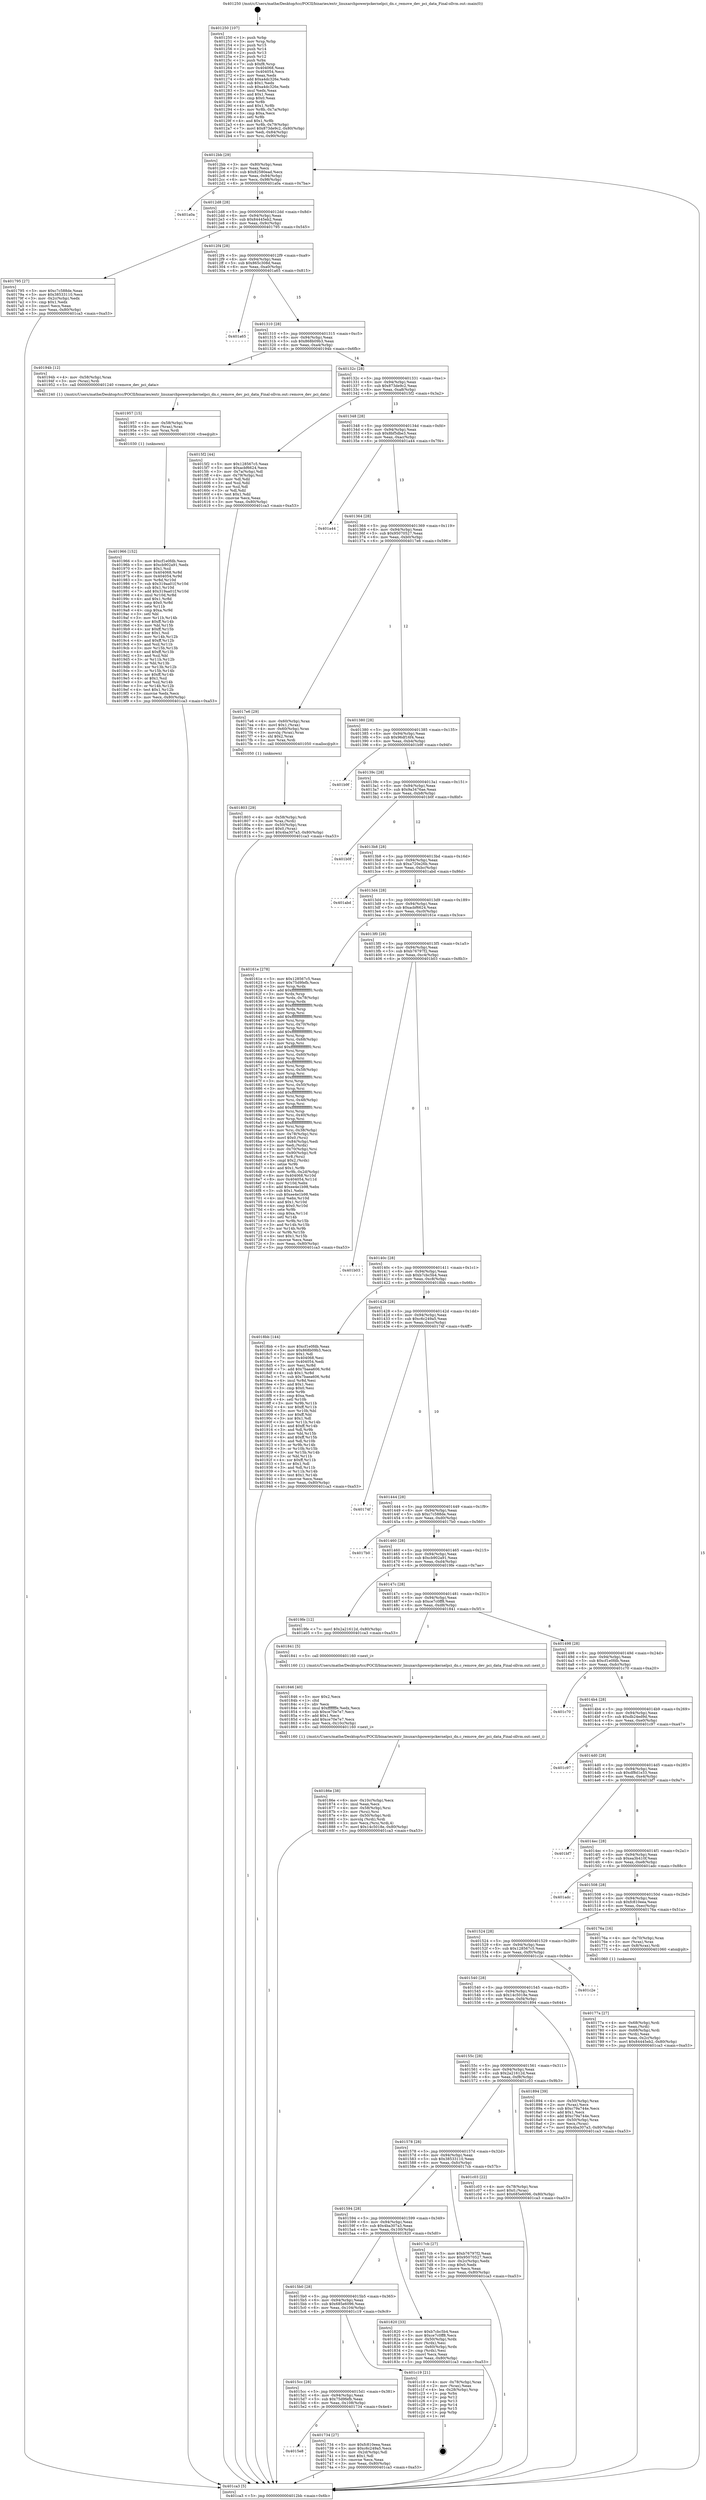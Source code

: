 digraph "0x401250" {
  label = "0x401250 (/mnt/c/Users/mathe/Desktop/tcc/POCII/binaries/extr_linuxarchpowerpckernelpci_dn.c_remove_dev_pci_data_Final-ollvm.out::main(0))"
  labelloc = "t"
  node[shape=record]

  Entry [label="",width=0.3,height=0.3,shape=circle,fillcolor=black,style=filled]
  "0x4012bb" [label="{
     0x4012bb [29]\l
     | [instrs]\l
     &nbsp;&nbsp;0x4012bb \<+3\>: mov -0x80(%rbp),%eax\l
     &nbsp;&nbsp;0x4012be \<+2\>: mov %eax,%ecx\l
     &nbsp;&nbsp;0x4012c0 \<+6\>: sub $0x82580ead,%ecx\l
     &nbsp;&nbsp;0x4012c6 \<+6\>: mov %eax,-0x94(%rbp)\l
     &nbsp;&nbsp;0x4012cc \<+6\>: mov %ecx,-0x98(%rbp)\l
     &nbsp;&nbsp;0x4012d2 \<+6\>: je 0000000000401a0a \<main+0x7ba\>\l
  }"]
  "0x401a0a" [label="{
     0x401a0a\l
  }", style=dashed]
  "0x4012d8" [label="{
     0x4012d8 [28]\l
     | [instrs]\l
     &nbsp;&nbsp;0x4012d8 \<+5\>: jmp 00000000004012dd \<main+0x8d\>\l
     &nbsp;&nbsp;0x4012dd \<+6\>: mov -0x94(%rbp),%eax\l
     &nbsp;&nbsp;0x4012e3 \<+5\>: sub $0x84445eb2,%eax\l
     &nbsp;&nbsp;0x4012e8 \<+6\>: mov %eax,-0x9c(%rbp)\l
     &nbsp;&nbsp;0x4012ee \<+6\>: je 0000000000401795 \<main+0x545\>\l
  }"]
  Exit [label="",width=0.3,height=0.3,shape=circle,fillcolor=black,style=filled,peripheries=2]
  "0x401795" [label="{
     0x401795 [27]\l
     | [instrs]\l
     &nbsp;&nbsp;0x401795 \<+5\>: mov $0xc7c588de,%eax\l
     &nbsp;&nbsp;0x40179a \<+5\>: mov $0x38533110,%ecx\l
     &nbsp;&nbsp;0x40179f \<+3\>: mov -0x2c(%rbp),%edx\l
     &nbsp;&nbsp;0x4017a2 \<+3\>: cmp $0x1,%edx\l
     &nbsp;&nbsp;0x4017a5 \<+3\>: cmovl %ecx,%eax\l
     &nbsp;&nbsp;0x4017a8 \<+3\>: mov %eax,-0x80(%rbp)\l
     &nbsp;&nbsp;0x4017ab \<+5\>: jmp 0000000000401ca3 \<main+0xa53\>\l
  }"]
  "0x4012f4" [label="{
     0x4012f4 [28]\l
     | [instrs]\l
     &nbsp;&nbsp;0x4012f4 \<+5\>: jmp 00000000004012f9 \<main+0xa9\>\l
     &nbsp;&nbsp;0x4012f9 \<+6\>: mov -0x94(%rbp),%eax\l
     &nbsp;&nbsp;0x4012ff \<+5\>: sub $0x865c308d,%eax\l
     &nbsp;&nbsp;0x401304 \<+6\>: mov %eax,-0xa0(%rbp)\l
     &nbsp;&nbsp;0x40130a \<+6\>: je 0000000000401a65 \<main+0x815\>\l
  }"]
  "0x401966" [label="{
     0x401966 [152]\l
     | [instrs]\l
     &nbsp;&nbsp;0x401966 \<+5\>: mov $0xcf1e0fdb,%ecx\l
     &nbsp;&nbsp;0x40196b \<+5\>: mov $0xcb902a91,%edx\l
     &nbsp;&nbsp;0x401970 \<+3\>: mov $0x1,%sil\l
     &nbsp;&nbsp;0x401973 \<+8\>: mov 0x404068,%r8d\l
     &nbsp;&nbsp;0x40197b \<+8\>: mov 0x404054,%r9d\l
     &nbsp;&nbsp;0x401983 \<+3\>: mov %r8d,%r10d\l
     &nbsp;&nbsp;0x401986 \<+7\>: sub $0x319aa01f,%r10d\l
     &nbsp;&nbsp;0x40198d \<+4\>: sub $0x1,%r10d\l
     &nbsp;&nbsp;0x401991 \<+7\>: add $0x319aa01f,%r10d\l
     &nbsp;&nbsp;0x401998 \<+4\>: imul %r10d,%r8d\l
     &nbsp;&nbsp;0x40199c \<+4\>: and $0x1,%r8d\l
     &nbsp;&nbsp;0x4019a0 \<+4\>: cmp $0x0,%r8d\l
     &nbsp;&nbsp;0x4019a4 \<+4\>: sete %r11b\l
     &nbsp;&nbsp;0x4019a8 \<+4\>: cmp $0xa,%r9d\l
     &nbsp;&nbsp;0x4019ac \<+3\>: setl %bl\l
     &nbsp;&nbsp;0x4019af \<+3\>: mov %r11b,%r14b\l
     &nbsp;&nbsp;0x4019b2 \<+4\>: xor $0xff,%r14b\l
     &nbsp;&nbsp;0x4019b6 \<+3\>: mov %bl,%r15b\l
     &nbsp;&nbsp;0x4019b9 \<+4\>: xor $0xff,%r15b\l
     &nbsp;&nbsp;0x4019bd \<+4\>: xor $0x1,%sil\l
     &nbsp;&nbsp;0x4019c1 \<+3\>: mov %r14b,%r12b\l
     &nbsp;&nbsp;0x4019c4 \<+4\>: and $0xff,%r12b\l
     &nbsp;&nbsp;0x4019c8 \<+3\>: and %sil,%r11b\l
     &nbsp;&nbsp;0x4019cb \<+3\>: mov %r15b,%r13b\l
     &nbsp;&nbsp;0x4019ce \<+4\>: and $0xff,%r13b\l
     &nbsp;&nbsp;0x4019d2 \<+3\>: and %sil,%bl\l
     &nbsp;&nbsp;0x4019d5 \<+3\>: or %r11b,%r12b\l
     &nbsp;&nbsp;0x4019d8 \<+3\>: or %bl,%r13b\l
     &nbsp;&nbsp;0x4019db \<+3\>: xor %r13b,%r12b\l
     &nbsp;&nbsp;0x4019de \<+3\>: or %r15b,%r14b\l
     &nbsp;&nbsp;0x4019e1 \<+4\>: xor $0xff,%r14b\l
     &nbsp;&nbsp;0x4019e5 \<+4\>: or $0x1,%sil\l
     &nbsp;&nbsp;0x4019e9 \<+3\>: and %sil,%r14b\l
     &nbsp;&nbsp;0x4019ec \<+3\>: or %r14b,%r12b\l
     &nbsp;&nbsp;0x4019ef \<+4\>: test $0x1,%r12b\l
     &nbsp;&nbsp;0x4019f3 \<+3\>: cmovne %edx,%ecx\l
     &nbsp;&nbsp;0x4019f6 \<+3\>: mov %ecx,-0x80(%rbp)\l
     &nbsp;&nbsp;0x4019f9 \<+5\>: jmp 0000000000401ca3 \<main+0xa53\>\l
  }"]
  "0x401a65" [label="{
     0x401a65\l
  }", style=dashed]
  "0x401310" [label="{
     0x401310 [28]\l
     | [instrs]\l
     &nbsp;&nbsp;0x401310 \<+5\>: jmp 0000000000401315 \<main+0xc5\>\l
     &nbsp;&nbsp;0x401315 \<+6\>: mov -0x94(%rbp),%eax\l
     &nbsp;&nbsp;0x40131b \<+5\>: sub $0x868b09b3,%eax\l
     &nbsp;&nbsp;0x401320 \<+6\>: mov %eax,-0xa4(%rbp)\l
     &nbsp;&nbsp;0x401326 \<+6\>: je 000000000040194b \<main+0x6fb\>\l
  }"]
  "0x401957" [label="{
     0x401957 [15]\l
     | [instrs]\l
     &nbsp;&nbsp;0x401957 \<+4\>: mov -0x58(%rbp),%rax\l
     &nbsp;&nbsp;0x40195b \<+3\>: mov (%rax),%rax\l
     &nbsp;&nbsp;0x40195e \<+3\>: mov %rax,%rdi\l
     &nbsp;&nbsp;0x401961 \<+5\>: call 0000000000401030 \<free@plt\>\l
     | [calls]\l
     &nbsp;&nbsp;0x401030 \{1\} (unknown)\l
  }"]
  "0x40194b" [label="{
     0x40194b [12]\l
     | [instrs]\l
     &nbsp;&nbsp;0x40194b \<+4\>: mov -0x58(%rbp),%rax\l
     &nbsp;&nbsp;0x40194f \<+3\>: mov (%rax),%rdi\l
     &nbsp;&nbsp;0x401952 \<+5\>: call 0000000000401240 \<remove_dev_pci_data\>\l
     | [calls]\l
     &nbsp;&nbsp;0x401240 \{1\} (/mnt/c/Users/mathe/Desktop/tcc/POCII/binaries/extr_linuxarchpowerpckernelpci_dn.c_remove_dev_pci_data_Final-ollvm.out::remove_dev_pci_data)\l
  }"]
  "0x40132c" [label="{
     0x40132c [28]\l
     | [instrs]\l
     &nbsp;&nbsp;0x40132c \<+5\>: jmp 0000000000401331 \<main+0xe1\>\l
     &nbsp;&nbsp;0x401331 \<+6\>: mov -0x94(%rbp),%eax\l
     &nbsp;&nbsp;0x401337 \<+5\>: sub $0x873de9c2,%eax\l
     &nbsp;&nbsp;0x40133c \<+6\>: mov %eax,-0xa8(%rbp)\l
     &nbsp;&nbsp;0x401342 \<+6\>: je 00000000004015f2 \<main+0x3a2\>\l
  }"]
  "0x40186e" [label="{
     0x40186e [38]\l
     | [instrs]\l
     &nbsp;&nbsp;0x40186e \<+6\>: mov -0x10c(%rbp),%ecx\l
     &nbsp;&nbsp;0x401874 \<+3\>: imul %eax,%ecx\l
     &nbsp;&nbsp;0x401877 \<+4\>: mov -0x58(%rbp),%rsi\l
     &nbsp;&nbsp;0x40187b \<+3\>: mov (%rsi),%rsi\l
     &nbsp;&nbsp;0x40187e \<+4\>: mov -0x50(%rbp),%rdi\l
     &nbsp;&nbsp;0x401882 \<+3\>: movslq (%rdi),%rdi\l
     &nbsp;&nbsp;0x401885 \<+3\>: mov %ecx,(%rsi,%rdi,4)\l
     &nbsp;&nbsp;0x401888 \<+7\>: movl $0x14c5018e,-0x80(%rbp)\l
     &nbsp;&nbsp;0x40188f \<+5\>: jmp 0000000000401ca3 \<main+0xa53\>\l
  }"]
  "0x4015f2" [label="{
     0x4015f2 [44]\l
     | [instrs]\l
     &nbsp;&nbsp;0x4015f2 \<+5\>: mov $0x128567c5,%eax\l
     &nbsp;&nbsp;0x4015f7 \<+5\>: mov $0xacbf6624,%ecx\l
     &nbsp;&nbsp;0x4015fc \<+3\>: mov -0x7a(%rbp),%dl\l
     &nbsp;&nbsp;0x4015ff \<+4\>: mov -0x79(%rbp),%sil\l
     &nbsp;&nbsp;0x401603 \<+3\>: mov %dl,%dil\l
     &nbsp;&nbsp;0x401606 \<+3\>: and %sil,%dil\l
     &nbsp;&nbsp;0x401609 \<+3\>: xor %sil,%dl\l
     &nbsp;&nbsp;0x40160c \<+3\>: or %dl,%dil\l
     &nbsp;&nbsp;0x40160f \<+4\>: test $0x1,%dil\l
     &nbsp;&nbsp;0x401613 \<+3\>: cmovne %ecx,%eax\l
     &nbsp;&nbsp;0x401616 \<+3\>: mov %eax,-0x80(%rbp)\l
     &nbsp;&nbsp;0x401619 \<+5\>: jmp 0000000000401ca3 \<main+0xa53\>\l
  }"]
  "0x401348" [label="{
     0x401348 [28]\l
     | [instrs]\l
     &nbsp;&nbsp;0x401348 \<+5\>: jmp 000000000040134d \<main+0xfd\>\l
     &nbsp;&nbsp;0x40134d \<+6\>: mov -0x94(%rbp),%eax\l
     &nbsp;&nbsp;0x401353 \<+5\>: sub $0x8bf5dbe3,%eax\l
     &nbsp;&nbsp;0x401358 \<+6\>: mov %eax,-0xac(%rbp)\l
     &nbsp;&nbsp;0x40135e \<+6\>: je 0000000000401a44 \<main+0x7f4\>\l
  }"]
  "0x401ca3" [label="{
     0x401ca3 [5]\l
     | [instrs]\l
     &nbsp;&nbsp;0x401ca3 \<+5\>: jmp 00000000004012bb \<main+0x6b\>\l
  }"]
  "0x401250" [label="{
     0x401250 [107]\l
     | [instrs]\l
     &nbsp;&nbsp;0x401250 \<+1\>: push %rbp\l
     &nbsp;&nbsp;0x401251 \<+3\>: mov %rsp,%rbp\l
     &nbsp;&nbsp;0x401254 \<+2\>: push %r15\l
     &nbsp;&nbsp;0x401256 \<+2\>: push %r14\l
     &nbsp;&nbsp;0x401258 \<+2\>: push %r13\l
     &nbsp;&nbsp;0x40125a \<+2\>: push %r12\l
     &nbsp;&nbsp;0x40125c \<+1\>: push %rbx\l
     &nbsp;&nbsp;0x40125d \<+7\>: sub $0xf8,%rsp\l
     &nbsp;&nbsp;0x401264 \<+7\>: mov 0x404068,%eax\l
     &nbsp;&nbsp;0x40126b \<+7\>: mov 0x404054,%ecx\l
     &nbsp;&nbsp;0x401272 \<+2\>: mov %eax,%edx\l
     &nbsp;&nbsp;0x401274 \<+6\>: add $0xa4dc326e,%edx\l
     &nbsp;&nbsp;0x40127a \<+3\>: sub $0x1,%edx\l
     &nbsp;&nbsp;0x40127d \<+6\>: sub $0xa4dc326e,%edx\l
     &nbsp;&nbsp;0x401283 \<+3\>: imul %edx,%eax\l
     &nbsp;&nbsp;0x401286 \<+3\>: and $0x1,%eax\l
     &nbsp;&nbsp;0x401289 \<+3\>: cmp $0x0,%eax\l
     &nbsp;&nbsp;0x40128c \<+4\>: sete %r8b\l
     &nbsp;&nbsp;0x401290 \<+4\>: and $0x1,%r8b\l
     &nbsp;&nbsp;0x401294 \<+4\>: mov %r8b,-0x7a(%rbp)\l
     &nbsp;&nbsp;0x401298 \<+3\>: cmp $0xa,%ecx\l
     &nbsp;&nbsp;0x40129b \<+4\>: setl %r8b\l
     &nbsp;&nbsp;0x40129f \<+4\>: and $0x1,%r8b\l
     &nbsp;&nbsp;0x4012a3 \<+4\>: mov %r8b,-0x79(%rbp)\l
     &nbsp;&nbsp;0x4012a7 \<+7\>: movl $0x873de9c2,-0x80(%rbp)\l
     &nbsp;&nbsp;0x4012ae \<+6\>: mov %edi,-0x84(%rbp)\l
     &nbsp;&nbsp;0x4012b4 \<+7\>: mov %rsi,-0x90(%rbp)\l
  }"]
  "0x401846" [label="{
     0x401846 [40]\l
     | [instrs]\l
     &nbsp;&nbsp;0x401846 \<+5\>: mov $0x2,%ecx\l
     &nbsp;&nbsp;0x40184b \<+1\>: cltd\l
     &nbsp;&nbsp;0x40184c \<+2\>: idiv %ecx\l
     &nbsp;&nbsp;0x40184e \<+6\>: imul $0xfffffffe,%edx,%ecx\l
     &nbsp;&nbsp;0x401854 \<+6\>: sub $0xce70e7e7,%ecx\l
     &nbsp;&nbsp;0x40185a \<+3\>: add $0x1,%ecx\l
     &nbsp;&nbsp;0x40185d \<+6\>: add $0xce70e7e7,%ecx\l
     &nbsp;&nbsp;0x401863 \<+6\>: mov %ecx,-0x10c(%rbp)\l
     &nbsp;&nbsp;0x401869 \<+5\>: call 0000000000401160 \<next_i\>\l
     | [calls]\l
     &nbsp;&nbsp;0x401160 \{1\} (/mnt/c/Users/mathe/Desktop/tcc/POCII/binaries/extr_linuxarchpowerpckernelpci_dn.c_remove_dev_pci_data_Final-ollvm.out::next_i)\l
  }"]
  "0x401a44" [label="{
     0x401a44\l
  }", style=dashed]
  "0x401364" [label="{
     0x401364 [28]\l
     | [instrs]\l
     &nbsp;&nbsp;0x401364 \<+5\>: jmp 0000000000401369 \<main+0x119\>\l
     &nbsp;&nbsp;0x401369 \<+6\>: mov -0x94(%rbp),%eax\l
     &nbsp;&nbsp;0x40136f \<+5\>: sub $0x95070527,%eax\l
     &nbsp;&nbsp;0x401374 \<+6\>: mov %eax,-0xb0(%rbp)\l
     &nbsp;&nbsp;0x40137a \<+6\>: je 00000000004017e6 \<main+0x596\>\l
  }"]
  "0x401803" [label="{
     0x401803 [29]\l
     | [instrs]\l
     &nbsp;&nbsp;0x401803 \<+4\>: mov -0x58(%rbp),%rdi\l
     &nbsp;&nbsp;0x401807 \<+3\>: mov %rax,(%rdi)\l
     &nbsp;&nbsp;0x40180a \<+4\>: mov -0x50(%rbp),%rax\l
     &nbsp;&nbsp;0x40180e \<+6\>: movl $0x0,(%rax)\l
     &nbsp;&nbsp;0x401814 \<+7\>: movl $0x4ba307a3,-0x80(%rbp)\l
     &nbsp;&nbsp;0x40181b \<+5\>: jmp 0000000000401ca3 \<main+0xa53\>\l
  }"]
  "0x4017e6" [label="{
     0x4017e6 [29]\l
     | [instrs]\l
     &nbsp;&nbsp;0x4017e6 \<+4\>: mov -0x60(%rbp),%rax\l
     &nbsp;&nbsp;0x4017ea \<+6\>: movl $0x1,(%rax)\l
     &nbsp;&nbsp;0x4017f0 \<+4\>: mov -0x60(%rbp),%rax\l
     &nbsp;&nbsp;0x4017f4 \<+3\>: movslq (%rax),%rax\l
     &nbsp;&nbsp;0x4017f7 \<+4\>: shl $0x2,%rax\l
     &nbsp;&nbsp;0x4017fb \<+3\>: mov %rax,%rdi\l
     &nbsp;&nbsp;0x4017fe \<+5\>: call 0000000000401050 \<malloc@plt\>\l
     | [calls]\l
     &nbsp;&nbsp;0x401050 \{1\} (unknown)\l
  }"]
  "0x401380" [label="{
     0x401380 [28]\l
     | [instrs]\l
     &nbsp;&nbsp;0x401380 \<+5\>: jmp 0000000000401385 \<main+0x135\>\l
     &nbsp;&nbsp;0x401385 \<+6\>: mov -0x94(%rbp),%eax\l
     &nbsp;&nbsp;0x40138b \<+5\>: sub $0x96df16f4,%eax\l
     &nbsp;&nbsp;0x401390 \<+6\>: mov %eax,-0xb4(%rbp)\l
     &nbsp;&nbsp;0x401396 \<+6\>: je 0000000000401b9f \<main+0x94f\>\l
  }"]
  "0x40177a" [label="{
     0x40177a [27]\l
     | [instrs]\l
     &nbsp;&nbsp;0x40177a \<+4\>: mov -0x68(%rbp),%rdi\l
     &nbsp;&nbsp;0x40177e \<+2\>: mov %eax,(%rdi)\l
     &nbsp;&nbsp;0x401780 \<+4\>: mov -0x68(%rbp),%rdi\l
     &nbsp;&nbsp;0x401784 \<+2\>: mov (%rdi),%eax\l
     &nbsp;&nbsp;0x401786 \<+3\>: mov %eax,-0x2c(%rbp)\l
     &nbsp;&nbsp;0x401789 \<+7\>: movl $0x84445eb2,-0x80(%rbp)\l
     &nbsp;&nbsp;0x401790 \<+5\>: jmp 0000000000401ca3 \<main+0xa53\>\l
  }"]
  "0x401b9f" [label="{
     0x401b9f\l
  }", style=dashed]
  "0x40139c" [label="{
     0x40139c [28]\l
     | [instrs]\l
     &nbsp;&nbsp;0x40139c \<+5\>: jmp 00000000004013a1 \<main+0x151\>\l
     &nbsp;&nbsp;0x4013a1 \<+6\>: mov -0x94(%rbp),%eax\l
     &nbsp;&nbsp;0x4013a7 \<+5\>: sub $0x9a3476ae,%eax\l
     &nbsp;&nbsp;0x4013ac \<+6\>: mov %eax,-0xb8(%rbp)\l
     &nbsp;&nbsp;0x4013b2 \<+6\>: je 0000000000401b0f \<main+0x8bf\>\l
  }"]
  "0x4015e8" [label="{
     0x4015e8\l
  }", style=dashed]
  "0x401b0f" [label="{
     0x401b0f\l
  }", style=dashed]
  "0x4013b8" [label="{
     0x4013b8 [28]\l
     | [instrs]\l
     &nbsp;&nbsp;0x4013b8 \<+5\>: jmp 00000000004013bd \<main+0x16d\>\l
     &nbsp;&nbsp;0x4013bd \<+6\>: mov -0x94(%rbp),%eax\l
     &nbsp;&nbsp;0x4013c3 \<+5\>: sub $0xa720e26b,%eax\l
     &nbsp;&nbsp;0x4013c8 \<+6\>: mov %eax,-0xbc(%rbp)\l
     &nbsp;&nbsp;0x4013ce \<+6\>: je 0000000000401abd \<main+0x86d\>\l
  }"]
  "0x401734" [label="{
     0x401734 [27]\l
     | [instrs]\l
     &nbsp;&nbsp;0x401734 \<+5\>: mov $0xfc810eea,%eax\l
     &nbsp;&nbsp;0x401739 \<+5\>: mov $0xc6c249a5,%ecx\l
     &nbsp;&nbsp;0x40173e \<+3\>: mov -0x2d(%rbp),%dl\l
     &nbsp;&nbsp;0x401741 \<+3\>: test $0x1,%dl\l
     &nbsp;&nbsp;0x401744 \<+3\>: cmovne %ecx,%eax\l
     &nbsp;&nbsp;0x401747 \<+3\>: mov %eax,-0x80(%rbp)\l
     &nbsp;&nbsp;0x40174a \<+5\>: jmp 0000000000401ca3 \<main+0xa53\>\l
  }"]
  "0x401abd" [label="{
     0x401abd\l
  }", style=dashed]
  "0x4013d4" [label="{
     0x4013d4 [28]\l
     | [instrs]\l
     &nbsp;&nbsp;0x4013d4 \<+5\>: jmp 00000000004013d9 \<main+0x189\>\l
     &nbsp;&nbsp;0x4013d9 \<+6\>: mov -0x94(%rbp),%eax\l
     &nbsp;&nbsp;0x4013df \<+5\>: sub $0xacbf6624,%eax\l
     &nbsp;&nbsp;0x4013e4 \<+6\>: mov %eax,-0xc0(%rbp)\l
     &nbsp;&nbsp;0x4013ea \<+6\>: je 000000000040161e \<main+0x3ce\>\l
  }"]
  "0x4015cc" [label="{
     0x4015cc [28]\l
     | [instrs]\l
     &nbsp;&nbsp;0x4015cc \<+5\>: jmp 00000000004015d1 \<main+0x381\>\l
     &nbsp;&nbsp;0x4015d1 \<+6\>: mov -0x94(%rbp),%eax\l
     &nbsp;&nbsp;0x4015d7 \<+5\>: sub $0x75d9fefb,%eax\l
     &nbsp;&nbsp;0x4015dc \<+6\>: mov %eax,-0x108(%rbp)\l
     &nbsp;&nbsp;0x4015e2 \<+6\>: je 0000000000401734 \<main+0x4e4\>\l
  }"]
  "0x40161e" [label="{
     0x40161e [278]\l
     | [instrs]\l
     &nbsp;&nbsp;0x40161e \<+5\>: mov $0x128567c5,%eax\l
     &nbsp;&nbsp;0x401623 \<+5\>: mov $0x75d9fefb,%ecx\l
     &nbsp;&nbsp;0x401628 \<+3\>: mov %rsp,%rdx\l
     &nbsp;&nbsp;0x40162b \<+4\>: add $0xfffffffffffffff0,%rdx\l
     &nbsp;&nbsp;0x40162f \<+3\>: mov %rdx,%rsp\l
     &nbsp;&nbsp;0x401632 \<+4\>: mov %rdx,-0x78(%rbp)\l
     &nbsp;&nbsp;0x401636 \<+3\>: mov %rsp,%rdx\l
     &nbsp;&nbsp;0x401639 \<+4\>: add $0xfffffffffffffff0,%rdx\l
     &nbsp;&nbsp;0x40163d \<+3\>: mov %rdx,%rsp\l
     &nbsp;&nbsp;0x401640 \<+3\>: mov %rsp,%rsi\l
     &nbsp;&nbsp;0x401643 \<+4\>: add $0xfffffffffffffff0,%rsi\l
     &nbsp;&nbsp;0x401647 \<+3\>: mov %rsi,%rsp\l
     &nbsp;&nbsp;0x40164a \<+4\>: mov %rsi,-0x70(%rbp)\l
     &nbsp;&nbsp;0x40164e \<+3\>: mov %rsp,%rsi\l
     &nbsp;&nbsp;0x401651 \<+4\>: add $0xfffffffffffffff0,%rsi\l
     &nbsp;&nbsp;0x401655 \<+3\>: mov %rsi,%rsp\l
     &nbsp;&nbsp;0x401658 \<+4\>: mov %rsi,-0x68(%rbp)\l
     &nbsp;&nbsp;0x40165c \<+3\>: mov %rsp,%rsi\l
     &nbsp;&nbsp;0x40165f \<+4\>: add $0xfffffffffffffff0,%rsi\l
     &nbsp;&nbsp;0x401663 \<+3\>: mov %rsi,%rsp\l
     &nbsp;&nbsp;0x401666 \<+4\>: mov %rsi,-0x60(%rbp)\l
     &nbsp;&nbsp;0x40166a \<+3\>: mov %rsp,%rsi\l
     &nbsp;&nbsp;0x40166d \<+4\>: add $0xfffffffffffffff0,%rsi\l
     &nbsp;&nbsp;0x401671 \<+3\>: mov %rsi,%rsp\l
     &nbsp;&nbsp;0x401674 \<+4\>: mov %rsi,-0x58(%rbp)\l
     &nbsp;&nbsp;0x401678 \<+3\>: mov %rsp,%rsi\l
     &nbsp;&nbsp;0x40167b \<+4\>: add $0xfffffffffffffff0,%rsi\l
     &nbsp;&nbsp;0x40167f \<+3\>: mov %rsi,%rsp\l
     &nbsp;&nbsp;0x401682 \<+4\>: mov %rsi,-0x50(%rbp)\l
     &nbsp;&nbsp;0x401686 \<+3\>: mov %rsp,%rsi\l
     &nbsp;&nbsp;0x401689 \<+4\>: add $0xfffffffffffffff0,%rsi\l
     &nbsp;&nbsp;0x40168d \<+3\>: mov %rsi,%rsp\l
     &nbsp;&nbsp;0x401690 \<+4\>: mov %rsi,-0x48(%rbp)\l
     &nbsp;&nbsp;0x401694 \<+3\>: mov %rsp,%rsi\l
     &nbsp;&nbsp;0x401697 \<+4\>: add $0xfffffffffffffff0,%rsi\l
     &nbsp;&nbsp;0x40169b \<+3\>: mov %rsi,%rsp\l
     &nbsp;&nbsp;0x40169e \<+4\>: mov %rsi,-0x40(%rbp)\l
     &nbsp;&nbsp;0x4016a2 \<+3\>: mov %rsp,%rsi\l
     &nbsp;&nbsp;0x4016a5 \<+4\>: add $0xfffffffffffffff0,%rsi\l
     &nbsp;&nbsp;0x4016a9 \<+3\>: mov %rsi,%rsp\l
     &nbsp;&nbsp;0x4016ac \<+4\>: mov %rsi,-0x38(%rbp)\l
     &nbsp;&nbsp;0x4016b0 \<+4\>: mov -0x78(%rbp),%rsi\l
     &nbsp;&nbsp;0x4016b4 \<+6\>: movl $0x0,(%rsi)\l
     &nbsp;&nbsp;0x4016ba \<+6\>: mov -0x84(%rbp),%edi\l
     &nbsp;&nbsp;0x4016c0 \<+2\>: mov %edi,(%rdx)\l
     &nbsp;&nbsp;0x4016c2 \<+4\>: mov -0x70(%rbp),%rsi\l
     &nbsp;&nbsp;0x4016c6 \<+7\>: mov -0x90(%rbp),%r8\l
     &nbsp;&nbsp;0x4016cd \<+3\>: mov %r8,(%rsi)\l
     &nbsp;&nbsp;0x4016d0 \<+3\>: cmpl $0x2,(%rdx)\l
     &nbsp;&nbsp;0x4016d3 \<+4\>: setne %r9b\l
     &nbsp;&nbsp;0x4016d7 \<+4\>: and $0x1,%r9b\l
     &nbsp;&nbsp;0x4016db \<+4\>: mov %r9b,-0x2d(%rbp)\l
     &nbsp;&nbsp;0x4016df \<+8\>: mov 0x404068,%r10d\l
     &nbsp;&nbsp;0x4016e7 \<+8\>: mov 0x404054,%r11d\l
     &nbsp;&nbsp;0x4016ef \<+3\>: mov %r10d,%ebx\l
     &nbsp;&nbsp;0x4016f2 \<+6\>: add $0xee4e1b98,%ebx\l
     &nbsp;&nbsp;0x4016f8 \<+3\>: sub $0x1,%ebx\l
     &nbsp;&nbsp;0x4016fb \<+6\>: sub $0xee4e1b98,%ebx\l
     &nbsp;&nbsp;0x401701 \<+4\>: imul %ebx,%r10d\l
     &nbsp;&nbsp;0x401705 \<+4\>: and $0x1,%r10d\l
     &nbsp;&nbsp;0x401709 \<+4\>: cmp $0x0,%r10d\l
     &nbsp;&nbsp;0x40170d \<+4\>: sete %r9b\l
     &nbsp;&nbsp;0x401711 \<+4\>: cmp $0xa,%r11d\l
     &nbsp;&nbsp;0x401715 \<+4\>: setl %r14b\l
     &nbsp;&nbsp;0x401719 \<+3\>: mov %r9b,%r15b\l
     &nbsp;&nbsp;0x40171c \<+3\>: and %r14b,%r15b\l
     &nbsp;&nbsp;0x40171f \<+3\>: xor %r14b,%r9b\l
     &nbsp;&nbsp;0x401722 \<+3\>: or %r9b,%r15b\l
     &nbsp;&nbsp;0x401725 \<+4\>: test $0x1,%r15b\l
     &nbsp;&nbsp;0x401729 \<+3\>: cmovne %ecx,%eax\l
     &nbsp;&nbsp;0x40172c \<+3\>: mov %eax,-0x80(%rbp)\l
     &nbsp;&nbsp;0x40172f \<+5\>: jmp 0000000000401ca3 \<main+0xa53\>\l
  }"]
  "0x4013f0" [label="{
     0x4013f0 [28]\l
     | [instrs]\l
     &nbsp;&nbsp;0x4013f0 \<+5\>: jmp 00000000004013f5 \<main+0x1a5\>\l
     &nbsp;&nbsp;0x4013f5 \<+6\>: mov -0x94(%rbp),%eax\l
     &nbsp;&nbsp;0x4013fb \<+5\>: sub $0xb76797f2,%eax\l
     &nbsp;&nbsp;0x401400 \<+6\>: mov %eax,-0xc4(%rbp)\l
     &nbsp;&nbsp;0x401406 \<+6\>: je 0000000000401b03 \<main+0x8b3\>\l
  }"]
  "0x401c19" [label="{
     0x401c19 [21]\l
     | [instrs]\l
     &nbsp;&nbsp;0x401c19 \<+4\>: mov -0x78(%rbp),%rax\l
     &nbsp;&nbsp;0x401c1d \<+2\>: mov (%rax),%eax\l
     &nbsp;&nbsp;0x401c1f \<+4\>: lea -0x28(%rbp),%rsp\l
     &nbsp;&nbsp;0x401c23 \<+1\>: pop %rbx\l
     &nbsp;&nbsp;0x401c24 \<+2\>: pop %r12\l
     &nbsp;&nbsp;0x401c26 \<+2\>: pop %r13\l
     &nbsp;&nbsp;0x401c28 \<+2\>: pop %r14\l
     &nbsp;&nbsp;0x401c2a \<+2\>: pop %r15\l
     &nbsp;&nbsp;0x401c2c \<+1\>: pop %rbp\l
     &nbsp;&nbsp;0x401c2d \<+1\>: ret\l
  }"]
  "0x4015b0" [label="{
     0x4015b0 [28]\l
     | [instrs]\l
     &nbsp;&nbsp;0x4015b0 \<+5\>: jmp 00000000004015b5 \<main+0x365\>\l
     &nbsp;&nbsp;0x4015b5 \<+6\>: mov -0x94(%rbp),%eax\l
     &nbsp;&nbsp;0x4015bb \<+5\>: sub $0x685e6096,%eax\l
     &nbsp;&nbsp;0x4015c0 \<+6\>: mov %eax,-0x104(%rbp)\l
     &nbsp;&nbsp;0x4015c6 \<+6\>: je 0000000000401c19 \<main+0x9c9\>\l
  }"]
  "0x401b03" [label="{
     0x401b03\l
  }", style=dashed]
  "0x40140c" [label="{
     0x40140c [28]\l
     | [instrs]\l
     &nbsp;&nbsp;0x40140c \<+5\>: jmp 0000000000401411 \<main+0x1c1\>\l
     &nbsp;&nbsp;0x401411 \<+6\>: mov -0x94(%rbp),%eax\l
     &nbsp;&nbsp;0x401417 \<+5\>: sub $0xb7cbc5b4,%eax\l
     &nbsp;&nbsp;0x40141c \<+6\>: mov %eax,-0xc8(%rbp)\l
     &nbsp;&nbsp;0x401422 \<+6\>: je 00000000004018bb \<main+0x66b\>\l
  }"]
  "0x401820" [label="{
     0x401820 [33]\l
     | [instrs]\l
     &nbsp;&nbsp;0x401820 \<+5\>: mov $0xb7cbc5b4,%eax\l
     &nbsp;&nbsp;0x401825 \<+5\>: mov $0xce7c0ff8,%ecx\l
     &nbsp;&nbsp;0x40182a \<+4\>: mov -0x50(%rbp),%rdx\l
     &nbsp;&nbsp;0x40182e \<+2\>: mov (%rdx),%esi\l
     &nbsp;&nbsp;0x401830 \<+4\>: mov -0x60(%rbp),%rdx\l
     &nbsp;&nbsp;0x401834 \<+2\>: cmp (%rdx),%esi\l
     &nbsp;&nbsp;0x401836 \<+3\>: cmovl %ecx,%eax\l
     &nbsp;&nbsp;0x401839 \<+3\>: mov %eax,-0x80(%rbp)\l
     &nbsp;&nbsp;0x40183c \<+5\>: jmp 0000000000401ca3 \<main+0xa53\>\l
  }"]
  "0x4018bb" [label="{
     0x4018bb [144]\l
     | [instrs]\l
     &nbsp;&nbsp;0x4018bb \<+5\>: mov $0xcf1e0fdb,%eax\l
     &nbsp;&nbsp;0x4018c0 \<+5\>: mov $0x868b09b3,%ecx\l
     &nbsp;&nbsp;0x4018c5 \<+2\>: mov $0x1,%dl\l
     &nbsp;&nbsp;0x4018c7 \<+7\>: mov 0x404068,%esi\l
     &nbsp;&nbsp;0x4018ce \<+7\>: mov 0x404054,%edi\l
     &nbsp;&nbsp;0x4018d5 \<+3\>: mov %esi,%r8d\l
     &nbsp;&nbsp;0x4018d8 \<+7\>: add $0x7baea606,%r8d\l
     &nbsp;&nbsp;0x4018df \<+4\>: sub $0x1,%r8d\l
     &nbsp;&nbsp;0x4018e3 \<+7\>: sub $0x7baea606,%r8d\l
     &nbsp;&nbsp;0x4018ea \<+4\>: imul %r8d,%esi\l
     &nbsp;&nbsp;0x4018ee \<+3\>: and $0x1,%esi\l
     &nbsp;&nbsp;0x4018f1 \<+3\>: cmp $0x0,%esi\l
     &nbsp;&nbsp;0x4018f4 \<+4\>: sete %r9b\l
     &nbsp;&nbsp;0x4018f8 \<+3\>: cmp $0xa,%edi\l
     &nbsp;&nbsp;0x4018fb \<+4\>: setl %r10b\l
     &nbsp;&nbsp;0x4018ff \<+3\>: mov %r9b,%r11b\l
     &nbsp;&nbsp;0x401902 \<+4\>: xor $0xff,%r11b\l
     &nbsp;&nbsp;0x401906 \<+3\>: mov %r10b,%bl\l
     &nbsp;&nbsp;0x401909 \<+3\>: xor $0xff,%bl\l
     &nbsp;&nbsp;0x40190c \<+3\>: xor $0x1,%dl\l
     &nbsp;&nbsp;0x40190f \<+3\>: mov %r11b,%r14b\l
     &nbsp;&nbsp;0x401912 \<+4\>: and $0xff,%r14b\l
     &nbsp;&nbsp;0x401916 \<+3\>: and %dl,%r9b\l
     &nbsp;&nbsp;0x401919 \<+3\>: mov %bl,%r15b\l
     &nbsp;&nbsp;0x40191c \<+4\>: and $0xff,%r15b\l
     &nbsp;&nbsp;0x401920 \<+3\>: and %dl,%r10b\l
     &nbsp;&nbsp;0x401923 \<+3\>: or %r9b,%r14b\l
     &nbsp;&nbsp;0x401926 \<+3\>: or %r10b,%r15b\l
     &nbsp;&nbsp;0x401929 \<+3\>: xor %r15b,%r14b\l
     &nbsp;&nbsp;0x40192c \<+3\>: or %bl,%r11b\l
     &nbsp;&nbsp;0x40192f \<+4\>: xor $0xff,%r11b\l
     &nbsp;&nbsp;0x401933 \<+3\>: or $0x1,%dl\l
     &nbsp;&nbsp;0x401936 \<+3\>: and %dl,%r11b\l
     &nbsp;&nbsp;0x401939 \<+3\>: or %r11b,%r14b\l
     &nbsp;&nbsp;0x40193c \<+4\>: test $0x1,%r14b\l
     &nbsp;&nbsp;0x401940 \<+3\>: cmovne %ecx,%eax\l
     &nbsp;&nbsp;0x401943 \<+3\>: mov %eax,-0x80(%rbp)\l
     &nbsp;&nbsp;0x401946 \<+5\>: jmp 0000000000401ca3 \<main+0xa53\>\l
  }"]
  "0x401428" [label="{
     0x401428 [28]\l
     | [instrs]\l
     &nbsp;&nbsp;0x401428 \<+5\>: jmp 000000000040142d \<main+0x1dd\>\l
     &nbsp;&nbsp;0x40142d \<+6\>: mov -0x94(%rbp),%eax\l
     &nbsp;&nbsp;0x401433 \<+5\>: sub $0xc6c249a5,%eax\l
     &nbsp;&nbsp;0x401438 \<+6\>: mov %eax,-0xcc(%rbp)\l
     &nbsp;&nbsp;0x40143e \<+6\>: je 000000000040174f \<main+0x4ff\>\l
  }"]
  "0x401594" [label="{
     0x401594 [28]\l
     | [instrs]\l
     &nbsp;&nbsp;0x401594 \<+5\>: jmp 0000000000401599 \<main+0x349\>\l
     &nbsp;&nbsp;0x401599 \<+6\>: mov -0x94(%rbp),%eax\l
     &nbsp;&nbsp;0x40159f \<+5\>: sub $0x4ba307a3,%eax\l
     &nbsp;&nbsp;0x4015a4 \<+6\>: mov %eax,-0x100(%rbp)\l
     &nbsp;&nbsp;0x4015aa \<+6\>: je 0000000000401820 \<main+0x5d0\>\l
  }"]
  "0x40174f" [label="{
     0x40174f\l
  }", style=dashed]
  "0x401444" [label="{
     0x401444 [28]\l
     | [instrs]\l
     &nbsp;&nbsp;0x401444 \<+5\>: jmp 0000000000401449 \<main+0x1f9\>\l
     &nbsp;&nbsp;0x401449 \<+6\>: mov -0x94(%rbp),%eax\l
     &nbsp;&nbsp;0x40144f \<+5\>: sub $0xc7c588de,%eax\l
     &nbsp;&nbsp;0x401454 \<+6\>: mov %eax,-0xd0(%rbp)\l
     &nbsp;&nbsp;0x40145a \<+6\>: je 00000000004017b0 \<main+0x560\>\l
  }"]
  "0x4017cb" [label="{
     0x4017cb [27]\l
     | [instrs]\l
     &nbsp;&nbsp;0x4017cb \<+5\>: mov $0xb76797f2,%eax\l
     &nbsp;&nbsp;0x4017d0 \<+5\>: mov $0x95070527,%ecx\l
     &nbsp;&nbsp;0x4017d5 \<+3\>: mov -0x2c(%rbp),%edx\l
     &nbsp;&nbsp;0x4017d8 \<+3\>: cmp $0x0,%edx\l
     &nbsp;&nbsp;0x4017db \<+3\>: cmove %ecx,%eax\l
     &nbsp;&nbsp;0x4017de \<+3\>: mov %eax,-0x80(%rbp)\l
     &nbsp;&nbsp;0x4017e1 \<+5\>: jmp 0000000000401ca3 \<main+0xa53\>\l
  }"]
  "0x4017b0" [label="{
     0x4017b0\l
  }", style=dashed]
  "0x401460" [label="{
     0x401460 [28]\l
     | [instrs]\l
     &nbsp;&nbsp;0x401460 \<+5\>: jmp 0000000000401465 \<main+0x215\>\l
     &nbsp;&nbsp;0x401465 \<+6\>: mov -0x94(%rbp),%eax\l
     &nbsp;&nbsp;0x40146b \<+5\>: sub $0xcb902a91,%eax\l
     &nbsp;&nbsp;0x401470 \<+6\>: mov %eax,-0xd4(%rbp)\l
     &nbsp;&nbsp;0x401476 \<+6\>: je 00000000004019fe \<main+0x7ae\>\l
  }"]
  "0x401578" [label="{
     0x401578 [28]\l
     | [instrs]\l
     &nbsp;&nbsp;0x401578 \<+5\>: jmp 000000000040157d \<main+0x32d\>\l
     &nbsp;&nbsp;0x40157d \<+6\>: mov -0x94(%rbp),%eax\l
     &nbsp;&nbsp;0x401583 \<+5\>: sub $0x38533110,%eax\l
     &nbsp;&nbsp;0x401588 \<+6\>: mov %eax,-0xfc(%rbp)\l
     &nbsp;&nbsp;0x40158e \<+6\>: je 00000000004017cb \<main+0x57b\>\l
  }"]
  "0x4019fe" [label="{
     0x4019fe [12]\l
     | [instrs]\l
     &nbsp;&nbsp;0x4019fe \<+7\>: movl $0x2a21612d,-0x80(%rbp)\l
     &nbsp;&nbsp;0x401a05 \<+5\>: jmp 0000000000401ca3 \<main+0xa53\>\l
  }"]
  "0x40147c" [label="{
     0x40147c [28]\l
     | [instrs]\l
     &nbsp;&nbsp;0x40147c \<+5\>: jmp 0000000000401481 \<main+0x231\>\l
     &nbsp;&nbsp;0x401481 \<+6\>: mov -0x94(%rbp),%eax\l
     &nbsp;&nbsp;0x401487 \<+5\>: sub $0xce7c0ff8,%eax\l
     &nbsp;&nbsp;0x40148c \<+6\>: mov %eax,-0xd8(%rbp)\l
     &nbsp;&nbsp;0x401492 \<+6\>: je 0000000000401841 \<main+0x5f1\>\l
  }"]
  "0x401c03" [label="{
     0x401c03 [22]\l
     | [instrs]\l
     &nbsp;&nbsp;0x401c03 \<+4\>: mov -0x78(%rbp),%rax\l
     &nbsp;&nbsp;0x401c07 \<+6\>: movl $0x0,(%rax)\l
     &nbsp;&nbsp;0x401c0d \<+7\>: movl $0x685e6096,-0x80(%rbp)\l
     &nbsp;&nbsp;0x401c14 \<+5\>: jmp 0000000000401ca3 \<main+0xa53\>\l
  }"]
  "0x401841" [label="{
     0x401841 [5]\l
     | [instrs]\l
     &nbsp;&nbsp;0x401841 \<+5\>: call 0000000000401160 \<next_i\>\l
     | [calls]\l
     &nbsp;&nbsp;0x401160 \{1\} (/mnt/c/Users/mathe/Desktop/tcc/POCII/binaries/extr_linuxarchpowerpckernelpci_dn.c_remove_dev_pci_data_Final-ollvm.out::next_i)\l
  }"]
  "0x401498" [label="{
     0x401498 [28]\l
     | [instrs]\l
     &nbsp;&nbsp;0x401498 \<+5\>: jmp 000000000040149d \<main+0x24d\>\l
     &nbsp;&nbsp;0x40149d \<+6\>: mov -0x94(%rbp),%eax\l
     &nbsp;&nbsp;0x4014a3 \<+5\>: sub $0xcf1e0fdb,%eax\l
     &nbsp;&nbsp;0x4014a8 \<+6\>: mov %eax,-0xdc(%rbp)\l
     &nbsp;&nbsp;0x4014ae \<+6\>: je 0000000000401c70 \<main+0xa20\>\l
  }"]
  "0x40155c" [label="{
     0x40155c [28]\l
     | [instrs]\l
     &nbsp;&nbsp;0x40155c \<+5\>: jmp 0000000000401561 \<main+0x311\>\l
     &nbsp;&nbsp;0x401561 \<+6\>: mov -0x94(%rbp),%eax\l
     &nbsp;&nbsp;0x401567 \<+5\>: sub $0x2a21612d,%eax\l
     &nbsp;&nbsp;0x40156c \<+6\>: mov %eax,-0xf8(%rbp)\l
     &nbsp;&nbsp;0x401572 \<+6\>: je 0000000000401c03 \<main+0x9b3\>\l
  }"]
  "0x401c70" [label="{
     0x401c70\l
  }", style=dashed]
  "0x4014b4" [label="{
     0x4014b4 [28]\l
     | [instrs]\l
     &nbsp;&nbsp;0x4014b4 \<+5\>: jmp 00000000004014b9 \<main+0x269\>\l
     &nbsp;&nbsp;0x4014b9 \<+6\>: mov -0x94(%rbp),%eax\l
     &nbsp;&nbsp;0x4014bf \<+5\>: sub $0xdb24ed9d,%eax\l
     &nbsp;&nbsp;0x4014c4 \<+6\>: mov %eax,-0xe0(%rbp)\l
     &nbsp;&nbsp;0x4014ca \<+6\>: je 0000000000401c97 \<main+0xa47\>\l
  }"]
  "0x401894" [label="{
     0x401894 [39]\l
     | [instrs]\l
     &nbsp;&nbsp;0x401894 \<+4\>: mov -0x50(%rbp),%rax\l
     &nbsp;&nbsp;0x401898 \<+2\>: mov (%rax),%ecx\l
     &nbsp;&nbsp;0x40189a \<+6\>: sub $0xc79a744e,%ecx\l
     &nbsp;&nbsp;0x4018a0 \<+3\>: add $0x1,%ecx\l
     &nbsp;&nbsp;0x4018a3 \<+6\>: add $0xc79a744e,%ecx\l
     &nbsp;&nbsp;0x4018a9 \<+4\>: mov -0x50(%rbp),%rax\l
     &nbsp;&nbsp;0x4018ad \<+2\>: mov %ecx,(%rax)\l
     &nbsp;&nbsp;0x4018af \<+7\>: movl $0x4ba307a3,-0x80(%rbp)\l
     &nbsp;&nbsp;0x4018b6 \<+5\>: jmp 0000000000401ca3 \<main+0xa53\>\l
  }"]
  "0x401c97" [label="{
     0x401c97\l
  }", style=dashed]
  "0x4014d0" [label="{
     0x4014d0 [28]\l
     | [instrs]\l
     &nbsp;&nbsp;0x4014d0 \<+5\>: jmp 00000000004014d5 \<main+0x285\>\l
     &nbsp;&nbsp;0x4014d5 \<+6\>: mov -0x94(%rbp),%eax\l
     &nbsp;&nbsp;0x4014db \<+5\>: sub $0xdf8d1e33,%eax\l
     &nbsp;&nbsp;0x4014e0 \<+6\>: mov %eax,-0xe4(%rbp)\l
     &nbsp;&nbsp;0x4014e6 \<+6\>: je 0000000000401bf7 \<main+0x9a7\>\l
  }"]
  "0x401540" [label="{
     0x401540 [28]\l
     | [instrs]\l
     &nbsp;&nbsp;0x401540 \<+5\>: jmp 0000000000401545 \<main+0x2f5\>\l
     &nbsp;&nbsp;0x401545 \<+6\>: mov -0x94(%rbp),%eax\l
     &nbsp;&nbsp;0x40154b \<+5\>: sub $0x14c5018e,%eax\l
     &nbsp;&nbsp;0x401550 \<+6\>: mov %eax,-0xf4(%rbp)\l
     &nbsp;&nbsp;0x401556 \<+6\>: je 0000000000401894 \<main+0x644\>\l
  }"]
  "0x401bf7" [label="{
     0x401bf7\l
  }", style=dashed]
  "0x4014ec" [label="{
     0x4014ec [28]\l
     | [instrs]\l
     &nbsp;&nbsp;0x4014ec \<+5\>: jmp 00000000004014f1 \<main+0x2a1\>\l
     &nbsp;&nbsp;0x4014f1 \<+6\>: mov -0x94(%rbp),%eax\l
     &nbsp;&nbsp;0x4014f7 \<+5\>: sub $0xea3b410f,%eax\l
     &nbsp;&nbsp;0x4014fc \<+6\>: mov %eax,-0xe8(%rbp)\l
     &nbsp;&nbsp;0x401502 \<+6\>: je 0000000000401adc \<main+0x88c\>\l
  }"]
  "0x401c2e" [label="{
     0x401c2e\l
  }", style=dashed]
  "0x401adc" [label="{
     0x401adc\l
  }", style=dashed]
  "0x401508" [label="{
     0x401508 [28]\l
     | [instrs]\l
     &nbsp;&nbsp;0x401508 \<+5\>: jmp 000000000040150d \<main+0x2bd\>\l
     &nbsp;&nbsp;0x40150d \<+6\>: mov -0x94(%rbp),%eax\l
     &nbsp;&nbsp;0x401513 \<+5\>: sub $0xfc810eea,%eax\l
     &nbsp;&nbsp;0x401518 \<+6\>: mov %eax,-0xec(%rbp)\l
     &nbsp;&nbsp;0x40151e \<+6\>: je 000000000040176a \<main+0x51a\>\l
  }"]
  "0x401524" [label="{
     0x401524 [28]\l
     | [instrs]\l
     &nbsp;&nbsp;0x401524 \<+5\>: jmp 0000000000401529 \<main+0x2d9\>\l
     &nbsp;&nbsp;0x401529 \<+6\>: mov -0x94(%rbp),%eax\l
     &nbsp;&nbsp;0x40152f \<+5\>: sub $0x128567c5,%eax\l
     &nbsp;&nbsp;0x401534 \<+6\>: mov %eax,-0xf0(%rbp)\l
     &nbsp;&nbsp;0x40153a \<+6\>: je 0000000000401c2e \<main+0x9de\>\l
  }"]
  "0x40176a" [label="{
     0x40176a [16]\l
     | [instrs]\l
     &nbsp;&nbsp;0x40176a \<+4\>: mov -0x70(%rbp),%rax\l
     &nbsp;&nbsp;0x40176e \<+3\>: mov (%rax),%rax\l
     &nbsp;&nbsp;0x401771 \<+4\>: mov 0x8(%rax),%rdi\l
     &nbsp;&nbsp;0x401775 \<+5\>: call 0000000000401060 \<atoi@plt\>\l
     | [calls]\l
     &nbsp;&nbsp;0x401060 \{1\} (unknown)\l
  }"]
  Entry -> "0x401250" [label=" 1"]
  "0x4012bb" -> "0x401a0a" [label=" 0"]
  "0x4012bb" -> "0x4012d8" [label=" 16"]
  "0x401c19" -> Exit [label=" 1"]
  "0x4012d8" -> "0x401795" [label=" 1"]
  "0x4012d8" -> "0x4012f4" [label=" 15"]
  "0x401c03" -> "0x401ca3" [label=" 1"]
  "0x4012f4" -> "0x401a65" [label=" 0"]
  "0x4012f4" -> "0x401310" [label=" 15"]
  "0x4019fe" -> "0x401ca3" [label=" 1"]
  "0x401310" -> "0x40194b" [label=" 1"]
  "0x401310" -> "0x40132c" [label=" 14"]
  "0x401966" -> "0x401ca3" [label=" 1"]
  "0x40132c" -> "0x4015f2" [label=" 1"]
  "0x40132c" -> "0x401348" [label=" 13"]
  "0x4015f2" -> "0x401ca3" [label=" 1"]
  "0x401250" -> "0x4012bb" [label=" 1"]
  "0x401ca3" -> "0x4012bb" [label=" 15"]
  "0x401957" -> "0x401966" [label=" 1"]
  "0x401348" -> "0x401a44" [label=" 0"]
  "0x401348" -> "0x401364" [label=" 13"]
  "0x40194b" -> "0x401957" [label=" 1"]
  "0x401364" -> "0x4017e6" [label=" 1"]
  "0x401364" -> "0x401380" [label=" 12"]
  "0x4018bb" -> "0x401ca3" [label=" 1"]
  "0x401380" -> "0x401b9f" [label=" 0"]
  "0x401380" -> "0x40139c" [label=" 12"]
  "0x401894" -> "0x401ca3" [label=" 1"]
  "0x40139c" -> "0x401b0f" [label=" 0"]
  "0x40139c" -> "0x4013b8" [label=" 12"]
  "0x40186e" -> "0x401ca3" [label=" 1"]
  "0x4013b8" -> "0x401abd" [label=" 0"]
  "0x4013b8" -> "0x4013d4" [label=" 12"]
  "0x401846" -> "0x40186e" [label=" 1"]
  "0x4013d4" -> "0x40161e" [label=" 1"]
  "0x4013d4" -> "0x4013f0" [label=" 11"]
  "0x401820" -> "0x401ca3" [label=" 2"]
  "0x40161e" -> "0x401ca3" [label=" 1"]
  "0x401803" -> "0x401ca3" [label=" 1"]
  "0x4013f0" -> "0x401b03" [label=" 0"]
  "0x4013f0" -> "0x40140c" [label=" 11"]
  "0x4017cb" -> "0x401ca3" [label=" 1"]
  "0x40140c" -> "0x4018bb" [label=" 1"]
  "0x40140c" -> "0x401428" [label=" 10"]
  "0x401795" -> "0x401ca3" [label=" 1"]
  "0x401428" -> "0x40174f" [label=" 0"]
  "0x401428" -> "0x401444" [label=" 10"]
  "0x40176a" -> "0x40177a" [label=" 1"]
  "0x401444" -> "0x4017b0" [label=" 0"]
  "0x401444" -> "0x401460" [label=" 10"]
  "0x401734" -> "0x401ca3" [label=" 1"]
  "0x401460" -> "0x4019fe" [label=" 1"]
  "0x401460" -> "0x40147c" [label=" 9"]
  "0x4015cc" -> "0x401734" [label=" 1"]
  "0x40147c" -> "0x401841" [label=" 1"]
  "0x40147c" -> "0x401498" [label=" 8"]
  "0x401841" -> "0x401846" [label=" 1"]
  "0x401498" -> "0x401c70" [label=" 0"]
  "0x401498" -> "0x4014b4" [label=" 8"]
  "0x4015b0" -> "0x401c19" [label=" 1"]
  "0x4014b4" -> "0x401c97" [label=" 0"]
  "0x4014b4" -> "0x4014d0" [label=" 8"]
  "0x4017e6" -> "0x401803" [label=" 1"]
  "0x4014d0" -> "0x401bf7" [label=" 0"]
  "0x4014d0" -> "0x4014ec" [label=" 8"]
  "0x401594" -> "0x401820" [label=" 2"]
  "0x4014ec" -> "0x401adc" [label=" 0"]
  "0x4014ec" -> "0x401508" [label=" 8"]
  "0x40177a" -> "0x401ca3" [label=" 1"]
  "0x401508" -> "0x40176a" [label=" 1"]
  "0x401508" -> "0x401524" [label=" 7"]
  "0x401578" -> "0x401594" [label=" 4"]
  "0x401524" -> "0x401c2e" [label=" 0"]
  "0x401524" -> "0x401540" [label=" 7"]
  "0x401594" -> "0x4015b0" [label=" 2"]
  "0x401540" -> "0x401894" [label=" 1"]
  "0x401540" -> "0x40155c" [label=" 6"]
  "0x4015b0" -> "0x4015cc" [label=" 1"]
  "0x40155c" -> "0x401c03" [label=" 1"]
  "0x40155c" -> "0x401578" [label=" 5"]
  "0x4015cc" -> "0x4015e8" [label=" 0"]
  "0x401578" -> "0x4017cb" [label=" 1"]
}
